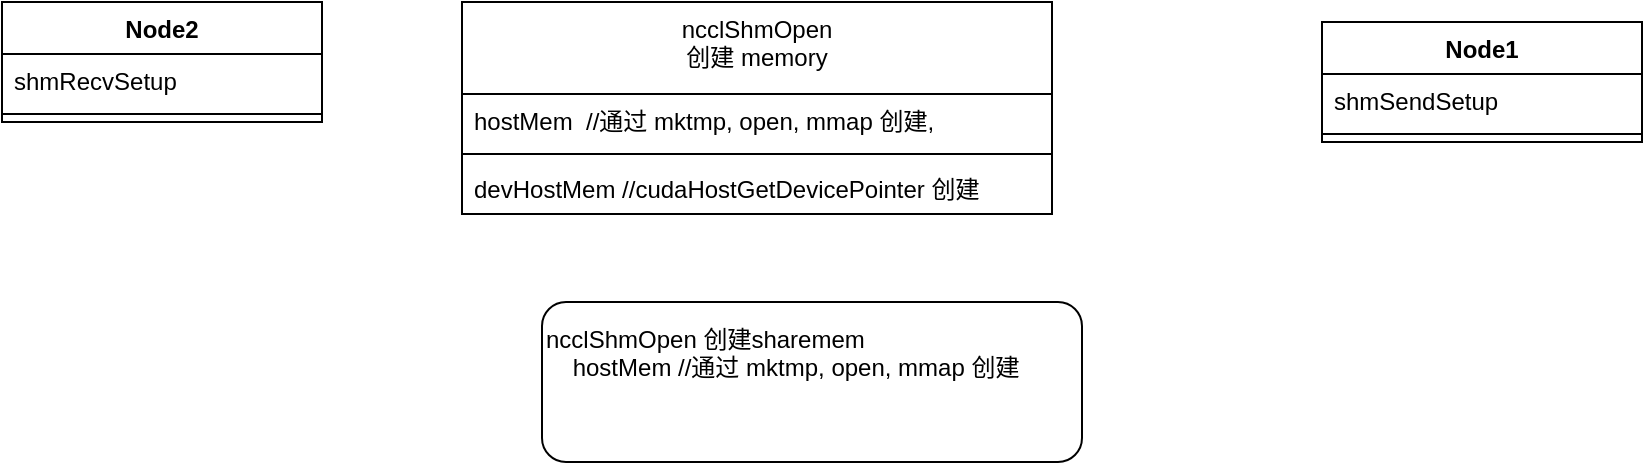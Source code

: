 <mxfile version="24.8.8">
  <diagram name="Page-1" id="Dgcp7kBMrUGKEQ_Mz09O">
    <mxGraphModel dx="1832" dy="369" grid="1" gridSize="10" guides="1" tooltips="1" connect="1" arrows="1" fold="1" page="1" pageScale="1" pageWidth="850" pageHeight="1100" math="0" shadow="0">
      <root>
        <mxCell id="0" />
        <mxCell id="1" parent="0" />
        <mxCell id="ZFk2LEt_zFQZBbhwsWkd-2" value="Node2" style="swimlane;fontStyle=1;align=center;verticalAlign=top;childLayout=stackLayout;horizontal=1;startSize=26;horizontalStack=0;resizeParent=1;resizeParentMax=0;resizeLast=0;collapsible=1;marginBottom=0;whiteSpace=wrap;html=1;" vertex="1" parent="1">
          <mxGeometry x="-10" y="200" width="160" height="60" as="geometry" />
        </mxCell>
        <mxCell id="ZFk2LEt_zFQZBbhwsWkd-3" value="shmRecvSetup" style="text;strokeColor=none;fillColor=none;align=left;verticalAlign=top;spacingLeft=4;spacingRight=4;overflow=hidden;rotatable=0;points=[[0,0.5],[1,0.5]];portConstraint=eastwest;whiteSpace=wrap;html=1;" vertex="1" parent="ZFk2LEt_zFQZBbhwsWkd-2">
          <mxGeometry y="26" width="160" height="26" as="geometry" />
        </mxCell>
        <mxCell id="ZFk2LEt_zFQZBbhwsWkd-4" value="" style="line;strokeWidth=1;fillColor=none;align=left;verticalAlign=middle;spacingTop=-1;spacingLeft=3;spacingRight=3;rotatable=0;labelPosition=right;points=[];portConstraint=eastwest;strokeColor=inherit;" vertex="1" parent="ZFk2LEt_zFQZBbhwsWkd-2">
          <mxGeometry y="52" width="160" height="8" as="geometry" />
        </mxCell>
        <mxCell id="ZFk2LEt_zFQZBbhwsWkd-6" value="Node1" style="swimlane;fontStyle=1;align=center;verticalAlign=top;childLayout=stackLayout;horizontal=1;startSize=26;horizontalStack=0;resizeParent=1;resizeParentMax=0;resizeLast=0;collapsible=1;marginBottom=0;whiteSpace=wrap;html=1;" vertex="1" parent="1">
          <mxGeometry x="650" y="210" width="160" height="60" as="geometry" />
        </mxCell>
        <mxCell id="ZFk2LEt_zFQZBbhwsWkd-7" value="shmSendSetup" style="text;strokeColor=none;fillColor=none;align=left;verticalAlign=top;spacingLeft=4;spacingRight=4;overflow=hidden;rotatable=0;points=[[0,0.5],[1,0.5]];portConstraint=eastwest;whiteSpace=wrap;html=1;" vertex="1" parent="ZFk2LEt_zFQZBbhwsWkd-6">
          <mxGeometry y="26" width="160" height="26" as="geometry" />
        </mxCell>
        <mxCell id="ZFk2LEt_zFQZBbhwsWkd-8" value="" style="line;strokeWidth=1;fillColor=none;align=left;verticalAlign=middle;spacingTop=-1;spacingLeft=3;spacingRight=3;rotatable=0;labelPosition=right;points=[];portConstraint=eastwest;strokeColor=inherit;" vertex="1" parent="ZFk2LEt_zFQZBbhwsWkd-6">
          <mxGeometry y="52" width="160" height="8" as="geometry" />
        </mxCell>
        <mxCell id="ZFk2LEt_zFQZBbhwsWkd-10" value="&lt;div&gt;&lt;span style=&quot;background-color: initial;&quot;&gt;ncclShmOpen 创建sharemem&lt;/span&gt;&lt;/div&gt;&lt;div&gt;&lt;span style=&quot;background-color: initial;&quot;&gt;&amp;nbsp; &amp;nbsp; hostMem //通过 mktmp, open, mmap 创建&lt;/span&gt;&lt;/div&gt;&lt;div&gt;&lt;span style=&quot;background-color: initial;&quot;&gt;&amp;nbsp; &amp;nbsp;&amp;nbsp;&lt;/span&gt;&lt;/div&gt;&lt;div&gt;&lt;span style=&quot;background-color: initial;&quot;&gt;&amp;nbsp; &amp;nbsp;&amp;nbsp;&lt;/span&gt;&lt;/div&gt;" style="rounded=1;whiteSpace=wrap;html=1;align=left;" vertex="1" parent="1">
          <mxGeometry x="260" y="350" width="270" height="80" as="geometry" />
        </mxCell>
        <mxCell id="ZFk2LEt_zFQZBbhwsWkd-14" value="&lt;span style=&quot;font-weight: 400; text-align: left;&quot;&gt;ncclShmOpen&lt;br&gt;创建 memory&lt;/span&gt;" style="swimlane;fontStyle=1;align=center;verticalAlign=top;childLayout=stackLayout;horizontal=1;startSize=46;horizontalStack=0;resizeParent=1;resizeParentMax=0;resizeLast=0;collapsible=1;marginBottom=0;whiteSpace=wrap;html=1;" vertex="1" parent="1">
          <mxGeometry x="220" y="200" width="295" height="106" as="geometry" />
        </mxCell>
        <mxCell id="ZFk2LEt_zFQZBbhwsWkd-15" value="hostMem&amp;nbsp; //通过 mktmp, open, mmap 创建,&amp;nbsp;" style="text;strokeColor=none;fillColor=none;align=left;verticalAlign=top;spacingLeft=4;spacingRight=4;overflow=hidden;rotatable=0;points=[[0,0.5],[1,0.5]];portConstraint=eastwest;whiteSpace=wrap;html=1;" vertex="1" parent="ZFk2LEt_zFQZBbhwsWkd-14">
          <mxGeometry y="46" width="295" height="26" as="geometry" />
        </mxCell>
        <mxCell id="ZFk2LEt_zFQZBbhwsWkd-16" value="" style="line;strokeWidth=1;fillColor=none;align=left;verticalAlign=middle;spacingTop=-1;spacingLeft=3;spacingRight=3;rotatable=0;labelPosition=right;points=[];portConstraint=eastwest;strokeColor=inherit;" vertex="1" parent="ZFk2LEt_zFQZBbhwsWkd-14">
          <mxGeometry y="72" width="295" height="8" as="geometry" />
        </mxCell>
        <mxCell id="ZFk2LEt_zFQZBbhwsWkd-17" value="devHostMem //cudaHostGetDevicePointer 创建" style="text;strokeColor=none;fillColor=none;align=left;verticalAlign=top;spacingLeft=4;spacingRight=4;overflow=hidden;rotatable=0;points=[[0,0.5],[1,0.5]];portConstraint=eastwest;whiteSpace=wrap;html=1;" vertex="1" parent="ZFk2LEt_zFQZBbhwsWkd-14">
          <mxGeometry y="80" width="295" height="26" as="geometry" />
        </mxCell>
      </root>
    </mxGraphModel>
  </diagram>
</mxfile>
